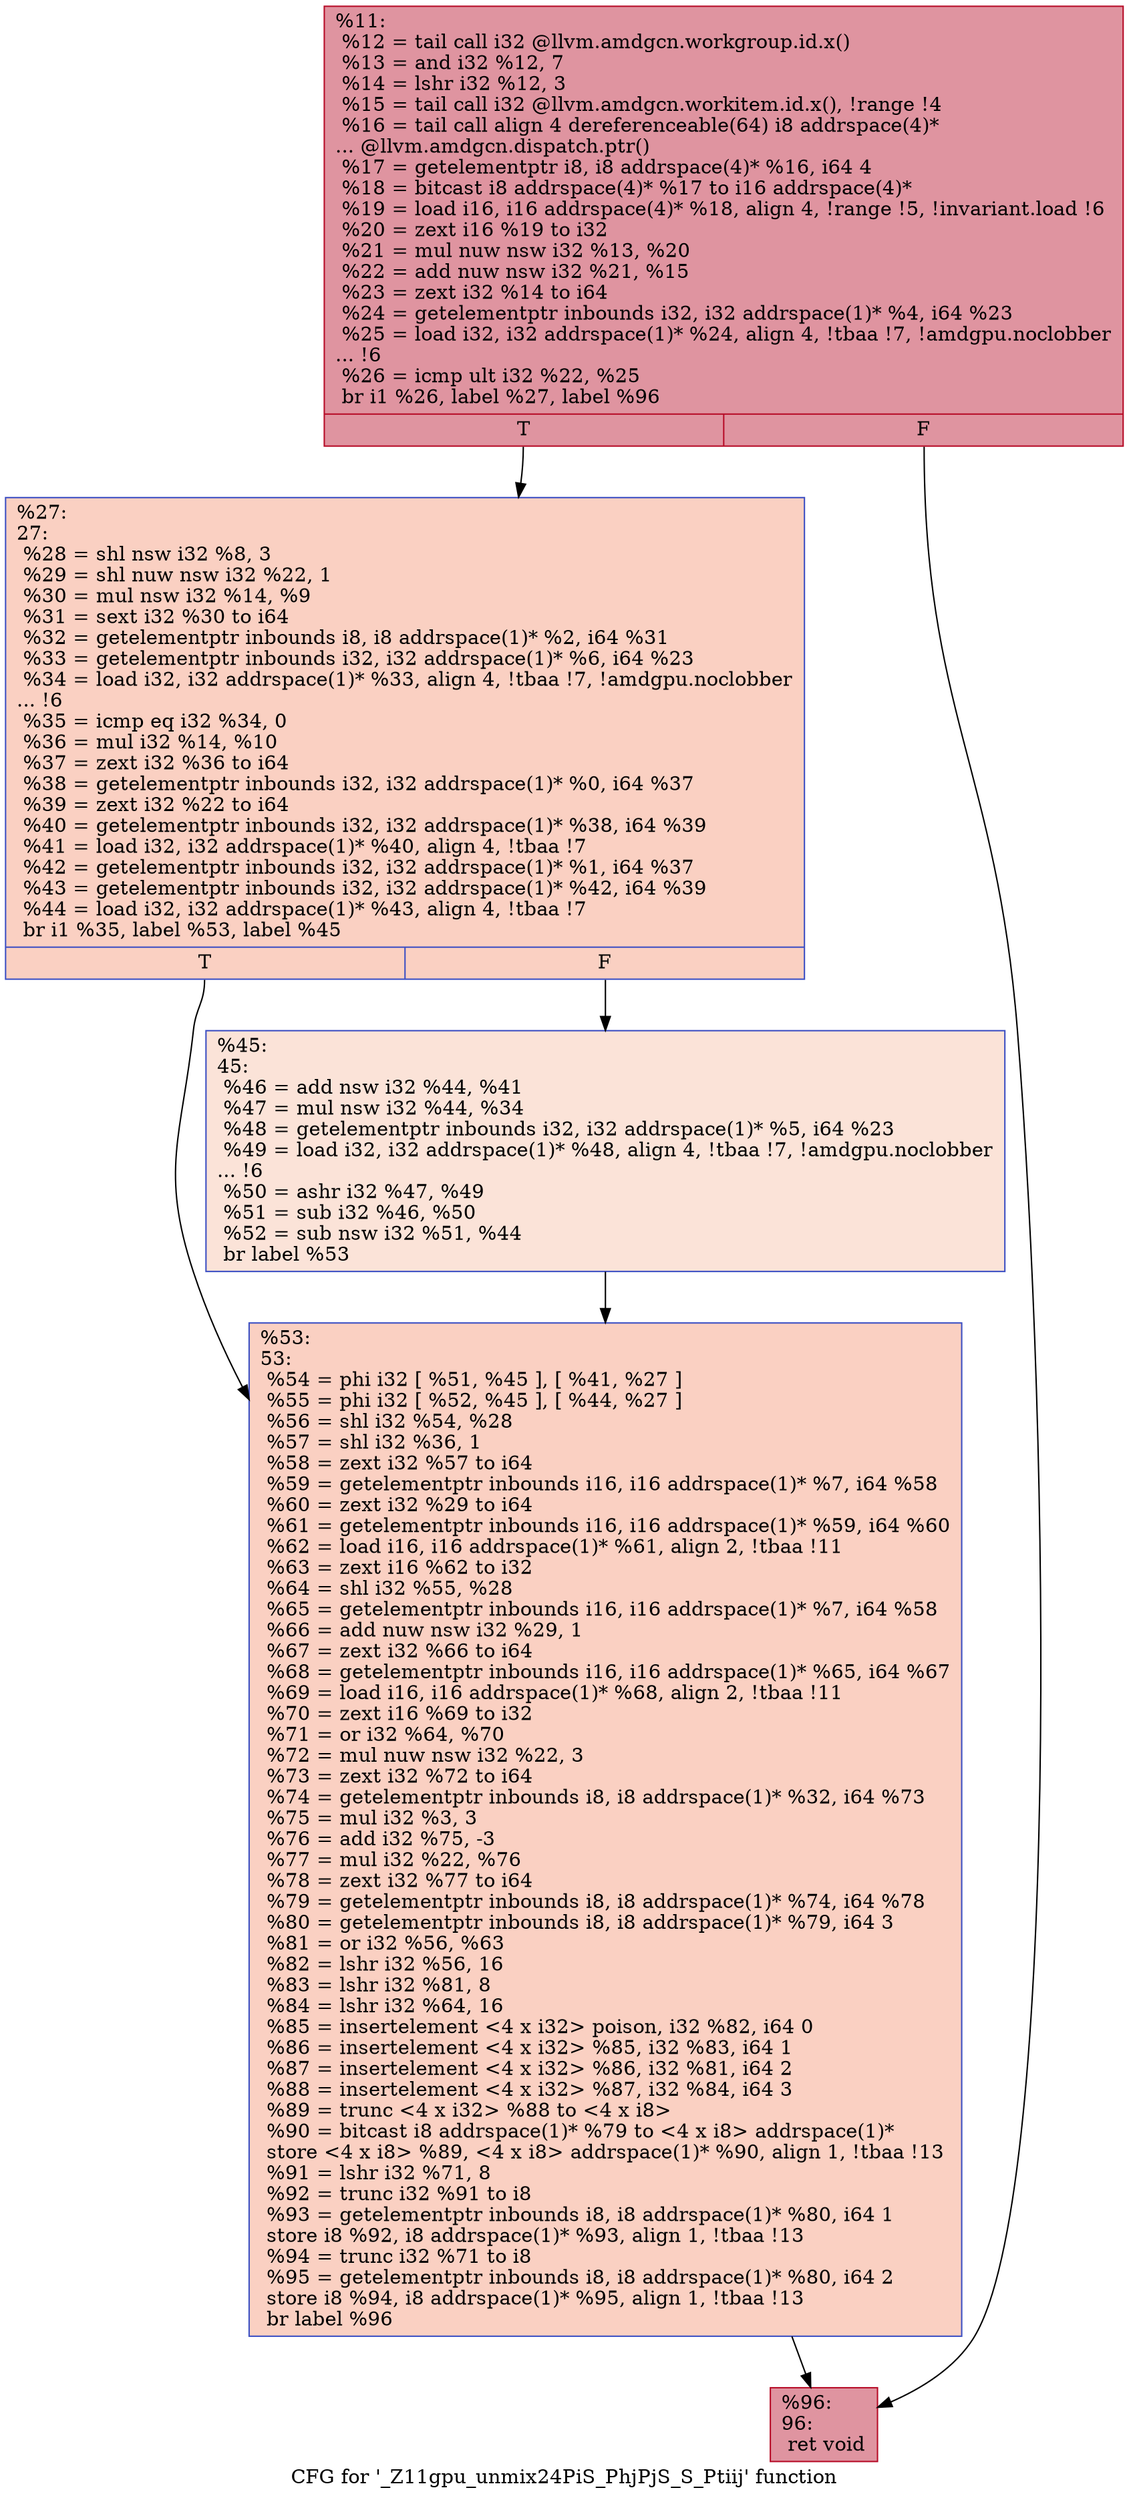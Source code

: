 digraph "CFG for '_Z11gpu_unmix24PiS_PhjPjS_S_Ptiij' function" {
	label="CFG for '_Z11gpu_unmix24PiS_PhjPjS_S_Ptiij' function";

	Node0x54ce320 [shape=record,color="#b70d28ff", style=filled, fillcolor="#b70d2870",label="{%11:\l  %12 = tail call i32 @llvm.amdgcn.workgroup.id.x()\l  %13 = and i32 %12, 7\l  %14 = lshr i32 %12, 3\l  %15 = tail call i32 @llvm.amdgcn.workitem.id.x(), !range !4\l  %16 = tail call align 4 dereferenceable(64) i8 addrspace(4)*\l... @llvm.amdgcn.dispatch.ptr()\l  %17 = getelementptr i8, i8 addrspace(4)* %16, i64 4\l  %18 = bitcast i8 addrspace(4)* %17 to i16 addrspace(4)*\l  %19 = load i16, i16 addrspace(4)* %18, align 4, !range !5, !invariant.load !6\l  %20 = zext i16 %19 to i32\l  %21 = mul nuw nsw i32 %13, %20\l  %22 = add nuw nsw i32 %21, %15\l  %23 = zext i32 %14 to i64\l  %24 = getelementptr inbounds i32, i32 addrspace(1)* %4, i64 %23\l  %25 = load i32, i32 addrspace(1)* %24, align 4, !tbaa !7, !amdgpu.noclobber\l... !6\l  %26 = icmp ult i32 %22, %25\l  br i1 %26, label %27, label %96\l|{<s0>T|<s1>F}}"];
	Node0x54ce320:s0 -> Node0x54d18e0;
	Node0x54ce320:s1 -> Node0x54d1970;
	Node0x54d18e0 [shape=record,color="#3d50c3ff", style=filled, fillcolor="#f3947570",label="{%27:\l27:                                               \l  %28 = shl nsw i32 %8, 3\l  %29 = shl nuw nsw i32 %22, 1\l  %30 = mul nsw i32 %14, %9\l  %31 = sext i32 %30 to i64\l  %32 = getelementptr inbounds i8, i8 addrspace(1)* %2, i64 %31\l  %33 = getelementptr inbounds i32, i32 addrspace(1)* %6, i64 %23\l  %34 = load i32, i32 addrspace(1)* %33, align 4, !tbaa !7, !amdgpu.noclobber\l... !6\l  %35 = icmp eq i32 %34, 0\l  %36 = mul i32 %14, %10\l  %37 = zext i32 %36 to i64\l  %38 = getelementptr inbounds i32, i32 addrspace(1)* %0, i64 %37\l  %39 = zext i32 %22 to i64\l  %40 = getelementptr inbounds i32, i32 addrspace(1)* %38, i64 %39\l  %41 = load i32, i32 addrspace(1)* %40, align 4, !tbaa !7\l  %42 = getelementptr inbounds i32, i32 addrspace(1)* %1, i64 %37\l  %43 = getelementptr inbounds i32, i32 addrspace(1)* %42, i64 %39\l  %44 = load i32, i32 addrspace(1)* %43, align 4, !tbaa !7\l  br i1 %35, label %53, label %45\l|{<s0>T|<s1>F}}"];
	Node0x54d18e0:s0 -> Node0x54d2b50;
	Node0x54d18e0:s1 -> Node0x54d2be0;
	Node0x54d2be0 [shape=record,color="#3d50c3ff", style=filled, fillcolor="#f6bfa670",label="{%45:\l45:                                               \l  %46 = add nsw i32 %44, %41\l  %47 = mul nsw i32 %44, %34\l  %48 = getelementptr inbounds i32, i32 addrspace(1)* %5, i64 %23\l  %49 = load i32, i32 addrspace(1)* %48, align 4, !tbaa !7, !amdgpu.noclobber\l... !6\l  %50 = ashr i32 %47, %49\l  %51 = sub i32 %46, %50\l  %52 = sub nsw i32 %51, %44\l  br label %53\l}"];
	Node0x54d2be0 -> Node0x54d2b50;
	Node0x54d2b50 [shape=record,color="#3d50c3ff", style=filled, fillcolor="#f3947570",label="{%53:\l53:                                               \l  %54 = phi i32 [ %51, %45 ], [ %41, %27 ]\l  %55 = phi i32 [ %52, %45 ], [ %44, %27 ]\l  %56 = shl i32 %54, %28\l  %57 = shl i32 %36, 1\l  %58 = zext i32 %57 to i64\l  %59 = getelementptr inbounds i16, i16 addrspace(1)* %7, i64 %58\l  %60 = zext i32 %29 to i64\l  %61 = getelementptr inbounds i16, i16 addrspace(1)* %59, i64 %60\l  %62 = load i16, i16 addrspace(1)* %61, align 2, !tbaa !11\l  %63 = zext i16 %62 to i32\l  %64 = shl i32 %55, %28\l  %65 = getelementptr inbounds i16, i16 addrspace(1)* %7, i64 %58\l  %66 = add nuw nsw i32 %29, 1\l  %67 = zext i32 %66 to i64\l  %68 = getelementptr inbounds i16, i16 addrspace(1)* %65, i64 %67\l  %69 = load i16, i16 addrspace(1)* %68, align 2, !tbaa !11\l  %70 = zext i16 %69 to i32\l  %71 = or i32 %64, %70\l  %72 = mul nuw nsw i32 %22, 3\l  %73 = zext i32 %72 to i64\l  %74 = getelementptr inbounds i8, i8 addrspace(1)* %32, i64 %73\l  %75 = mul i32 %3, 3\l  %76 = add i32 %75, -3\l  %77 = mul i32 %22, %76\l  %78 = zext i32 %77 to i64\l  %79 = getelementptr inbounds i8, i8 addrspace(1)* %74, i64 %78\l  %80 = getelementptr inbounds i8, i8 addrspace(1)* %79, i64 3\l  %81 = or i32 %56, %63\l  %82 = lshr i32 %56, 16\l  %83 = lshr i32 %81, 8\l  %84 = lshr i32 %64, 16\l  %85 = insertelement \<4 x i32\> poison, i32 %82, i64 0\l  %86 = insertelement \<4 x i32\> %85, i32 %83, i64 1\l  %87 = insertelement \<4 x i32\> %86, i32 %81, i64 2\l  %88 = insertelement \<4 x i32\> %87, i32 %84, i64 3\l  %89 = trunc \<4 x i32\> %88 to \<4 x i8\>\l  %90 = bitcast i8 addrspace(1)* %79 to \<4 x i8\> addrspace(1)*\l  store \<4 x i8\> %89, \<4 x i8\> addrspace(1)* %90, align 1, !tbaa !13\l  %91 = lshr i32 %71, 8\l  %92 = trunc i32 %91 to i8\l  %93 = getelementptr inbounds i8, i8 addrspace(1)* %80, i64 1\l  store i8 %92, i8 addrspace(1)* %93, align 1, !tbaa !13\l  %94 = trunc i32 %71 to i8\l  %95 = getelementptr inbounds i8, i8 addrspace(1)* %80, i64 2\l  store i8 %94, i8 addrspace(1)* %95, align 1, !tbaa !13\l  br label %96\l}"];
	Node0x54d2b50 -> Node0x54d1970;
	Node0x54d1970 [shape=record,color="#b70d28ff", style=filled, fillcolor="#b70d2870",label="{%96:\l96:                                               \l  ret void\l}"];
}

